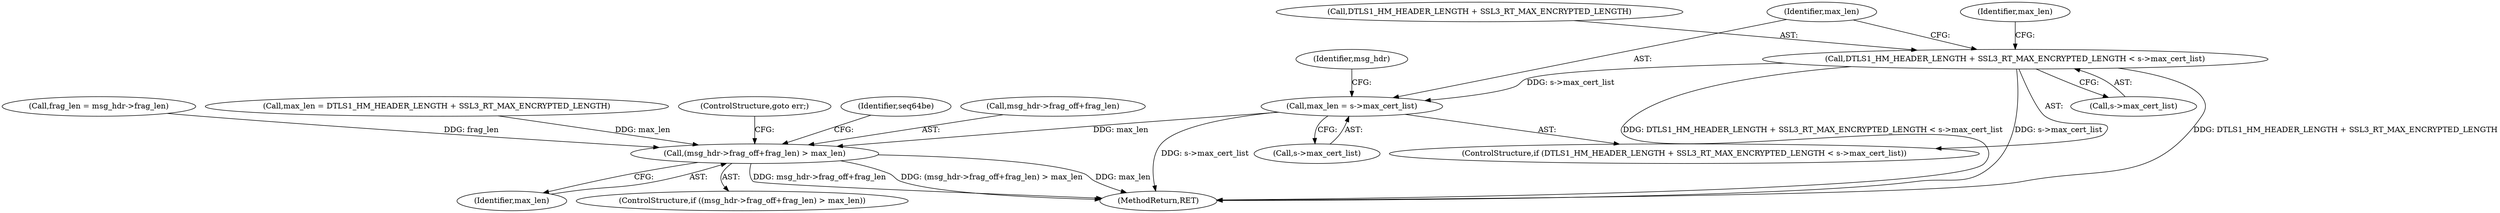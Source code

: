 digraph "0_openssl_1632ef744872edc2aa2a53d487d3e79c965a4ad3@pointer" {
"1000141" [label="(Call,DTLS1_HM_HEADER_LENGTH + SSL3_RT_MAX_ENCRYPTED_LENGTH < s->max_cert_list)"];
"1000148" [label="(Call,max_len = s->max_cert_list)"];
"1000160" [label="(Call,(msg_hdr->frag_off+frag_len) > max_len)"];
"1000150" [label="(Call,s->max_cert_list)"];
"1000142" [label="(Call,DTLS1_HM_HEADER_LENGTH + SSL3_RT_MAX_ENCRYPTED_LENGTH)"];
"1000166" [label="(Identifier,max_len)"];
"1000123" [label="(Call,frag_len = msg_hdr->frag_len)"];
"1000154" [label="(Call,max_len = DTLS1_HM_HEADER_LENGTH + SSL3_RT_MAX_ENCRYPTED_LENGTH)"];
"1000145" [label="(Call,s->max_cert_list)"];
"1000148" [label="(Call,max_len = s->max_cert_list)"];
"1000163" [label="(Identifier,msg_hdr)"];
"1000167" [label="(ControlStructure,goto err;)"];
"1000169" [label="(Identifier,seq64be)"];
"1000281" [label="(MethodReturn,RET)"];
"1000160" [label="(Call,(msg_hdr->frag_off+frag_len) > max_len)"];
"1000140" [label="(ControlStructure,if (DTLS1_HM_HEADER_LENGTH + SSL3_RT_MAX_ENCRYPTED_LENGTH < s->max_cert_list))"];
"1000161" [label="(Call,msg_hdr->frag_off+frag_len)"];
"1000141" [label="(Call,DTLS1_HM_HEADER_LENGTH + SSL3_RT_MAX_ENCRYPTED_LENGTH < s->max_cert_list)"];
"1000159" [label="(ControlStructure,if ((msg_hdr->frag_off+frag_len) > max_len))"];
"1000149" [label="(Identifier,max_len)"];
"1000155" [label="(Identifier,max_len)"];
"1000141" -> "1000140"  [label="AST: "];
"1000141" -> "1000145"  [label="CFG: "];
"1000142" -> "1000141"  [label="AST: "];
"1000145" -> "1000141"  [label="AST: "];
"1000149" -> "1000141"  [label="CFG: "];
"1000155" -> "1000141"  [label="CFG: "];
"1000141" -> "1000281"  [label="DDG: DTLS1_HM_HEADER_LENGTH + SSL3_RT_MAX_ENCRYPTED_LENGTH"];
"1000141" -> "1000281"  [label="DDG: DTLS1_HM_HEADER_LENGTH + SSL3_RT_MAX_ENCRYPTED_LENGTH < s->max_cert_list"];
"1000141" -> "1000281"  [label="DDG: s->max_cert_list"];
"1000141" -> "1000148"  [label="DDG: s->max_cert_list"];
"1000148" -> "1000140"  [label="AST: "];
"1000148" -> "1000150"  [label="CFG: "];
"1000149" -> "1000148"  [label="AST: "];
"1000150" -> "1000148"  [label="AST: "];
"1000163" -> "1000148"  [label="CFG: "];
"1000148" -> "1000281"  [label="DDG: s->max_cert_list"];
"1000148" -> "1000160"  [label="DDG: max_len"];
"1000160" -> "1000159"  [label="AST: "];
"1000160" -> "1000166"  [label="CFG: "];
"1000161" -> "1000160"  [label="AST: "];
"1000166" -> "1000160"  [label="AST: "];
"1000167" -> "1000160"  [label="CFG: "];
"1000169" -> "1000160"  [label="CFG: "];
"1000160" -> "1000281"  [label="DDG: (msg_hdr->frag_off+frag_len) > max_len"];
"1000160" -> "1000281"  [label="DDG: max_len"];
"1000160" -> "1000281"  [label="DDG: msg_hdr->frag_off+frag_len"];
"1000123" -> "1000160"  [label="DDG: frag_len"];
"1000154" -> "1000160"  [label="DDG: max_len"];
}
